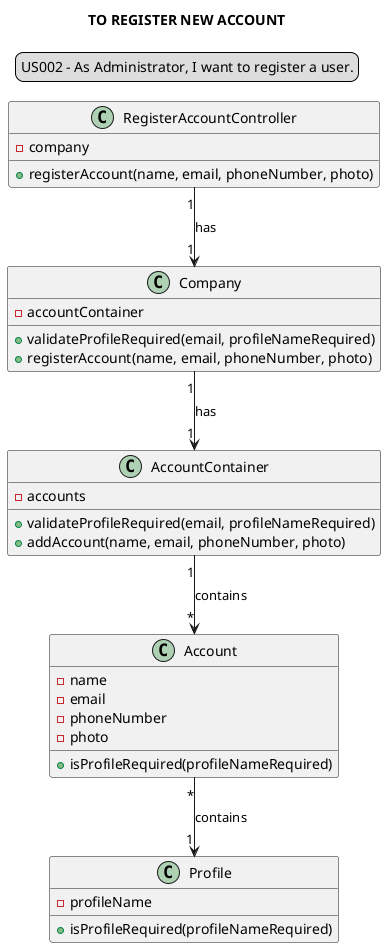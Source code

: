 @startuml

skinparam sequenceMessageAlign center
title TO REGISTER NEW ACCOUNT
legend top
US002 - As Administrator, I want to register a user.
end legend

class "RegisterAccountController" {
-company
+registerAccount(name, email, phoneNumber, photo)
}

class "Company" {
-accountContainer
+validateProfileRequired(email, profileNameRequired)
+registerAccount(name, email, phoneNumber, photo)
}

class "AccountContainer"{
-accounts
+validateProfileRequired(email, profileNameRequired)
+addAccount(name, email, phoneNumber, photo)
}

class "Account" {
-name
-email
-phoneNumber
-photo
+ isProfileRequired(profileNameRequired)
}

class "Profile"{
-profileName
+isProfileRequired(profileNameRequired)
}

"RegisterAccountController" "1" --> "1" "Company": has
"Company" "1"-->"1" "AccountContainer": has
"AccountContainer" "1"-->"*" "Account": contains
"Account" "*"--> "1""Profile": contains
@enduml